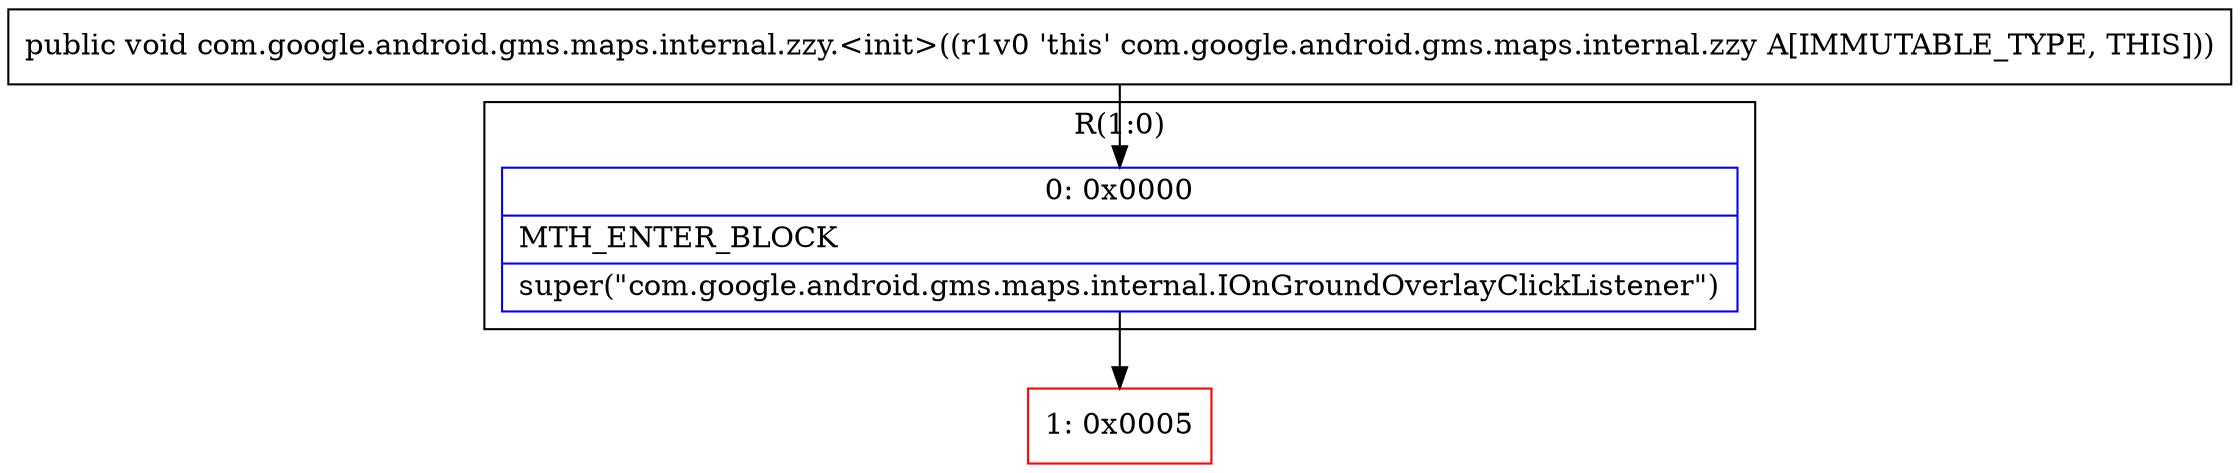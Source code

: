 digraph "CFG forcom.google.android.gms.maps.internal.zzy.\<init\>()V" {
subgraph cluster_Region_1431478592 {
label = "R(1:0)";
node [shape=record,color=blue];
Node_0 [shape=record,label="{0\:\ 0x0000|MTH_ENTER_BLOCK\l|super(\"com.google.android.gms.maps.internal.IOnGroundOverlayClickListener\")\l}"];
}
Node_1 [shape=record,color=red,label="{1\:\ 0x0005}"];
MethodNode[shape=record,label="{public void com.google.android.gms.maps.internal.zzy.\<init\>((r1v0 'this' com.google.android.gms.maps.internal.zzy A[IMMUTABLE_TYPE, THIS])) }"];
MethodNode -> Node_0;
Node_0 -> Node_1;
}

